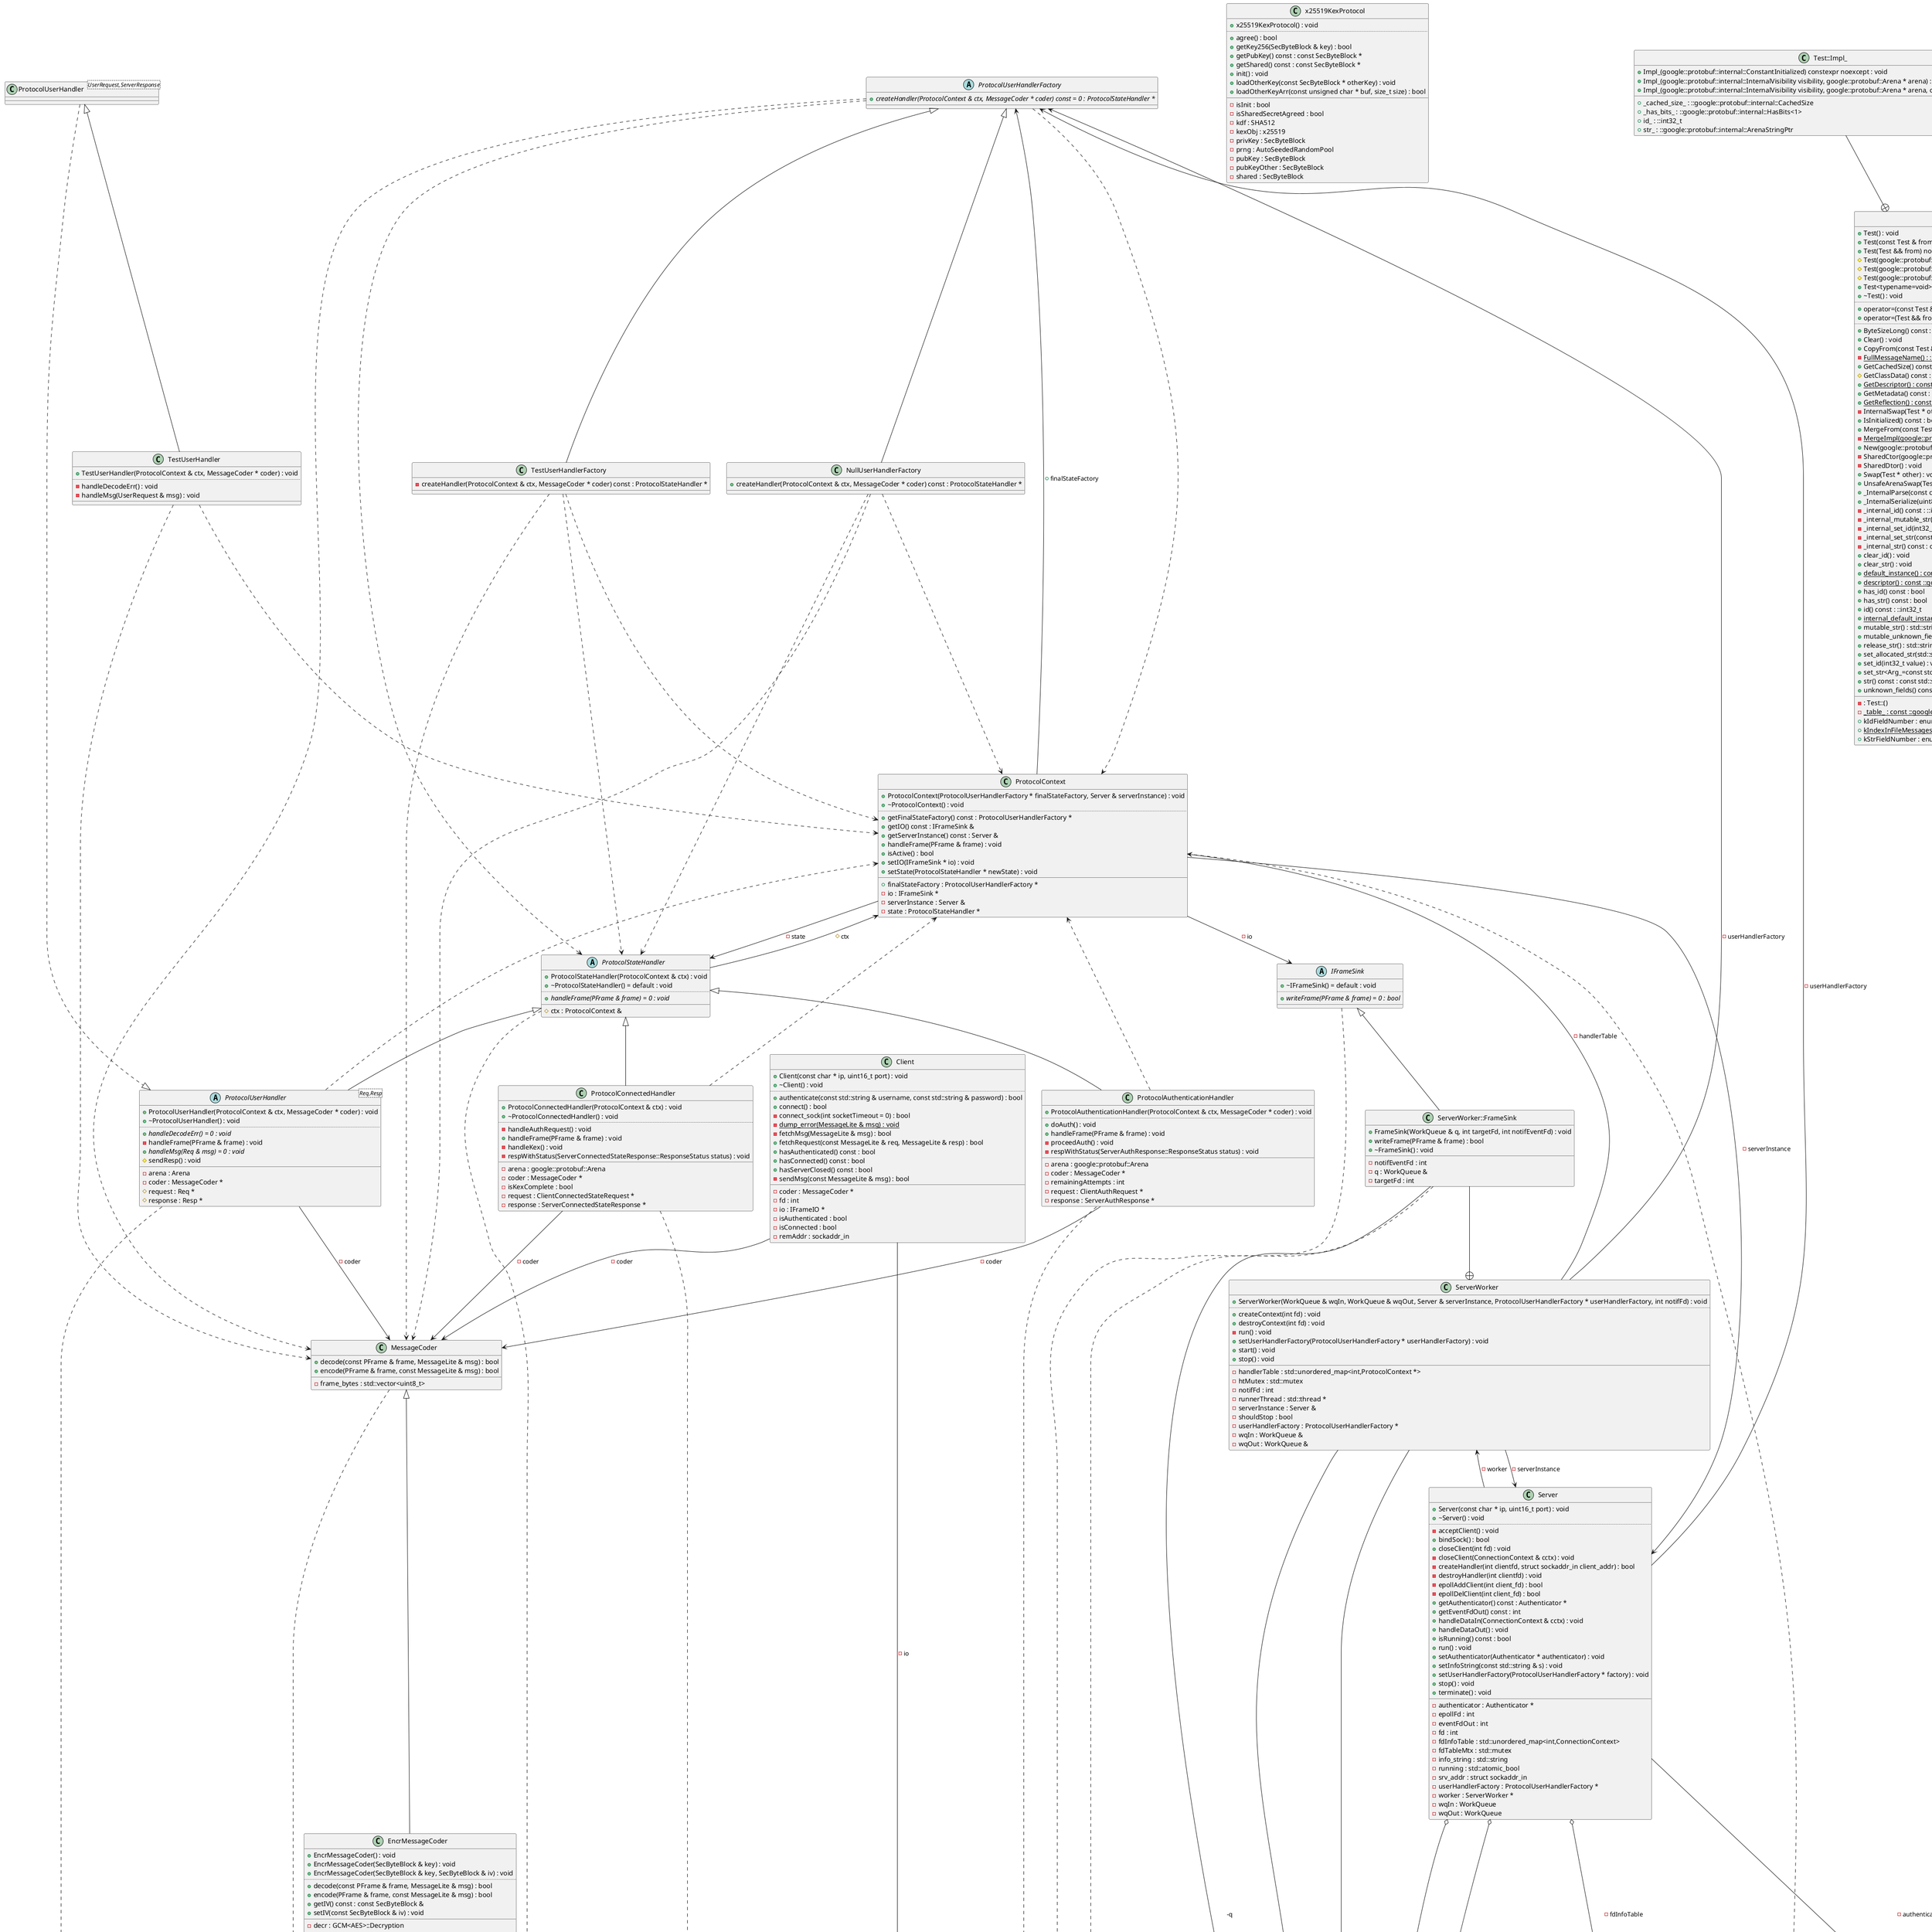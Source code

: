 @startuml
class "PFrame" as C_0001772138383063081990
class C_0001772138383063081990 {
+PFrame() : void
+PFrame(const PFrame & other) : void
+PFrame(PFrame && other) noexcept : void
+~PFrame() : void
..
+operator=(const PFrame & other) : PFrame &
+operator=(PFrame && other) noexcept : PFrame &
..
+allocMsg() : void
+erase() : void
__
-hasDynamicData : bool
+header : uint8_t
+len : uint16_t
+msg : const uint8_t *
}
abstract "IFrameIO" as C_0000368255071736256037
abstract C_0000368255071736256037 {
+~IFrameIO() = default : void
..
{abstract} +isEOF() = 0 : bool
{abstract} +isReadExhausted() = 0 : bool
{abstract} +isWriteExhausted() = 0 : bool
{abstract} +readFrame(PFrame & f) = 0 : bool
{abstract} +writeFrame(PFrame & f) = 0 : bool
__
}
class "WorkQueue" as C_0000413225465354068283
class C_0000413225465354068283 {
+WorkQueue() : void
..
+cancelFetch() : void
+fetchItemBlocking(WorkItem & itm) : void
+fetchItemNonBlocking(WorkItem & itm) : bool
+getQueuedCount() : int
+pushItem(const WorkItem & itm) : void
+pushItem(WorkItem && itm) : void
+setItemLimit(unsigned long n) : void
__
-cv : std::condition_variable
-fetchCancelled : bool
-itemLimit : unsigned long
-queue : std::queue<WorkItem>
-queueMutex : std::mutex
}
class "WorkQueue::CancelledException" as C_0001851961472811287418
class C_0001851961472811287418 {
-what() const noexcept : const char *
__
}
class "PFramer" as C_0002079222692820923786
class C_0002079222692820923786 {
+PFramer(WorkQueue & wq, int fd) : void
..
+isReadAgain() const : bool
+isReadEof() const : bool
-pushFrame() : void
+readAll() : void
-reset() : void
+tryRead() : bool
-tryRecv(void * buf, size_t n) : size_t
__
-assocFd : int
-lenRemainingBytes : unsigned int
-msgRemainingBytes : unsigned int
-readAgain : bool
-readEOF : bool
-readInProgress : bool
-rxdFrame : PFrame
-state : enum RxState
-wq : WorkQueue &
}
enum "PFramer::RxState" as C_0000744513698636528658
enum C_0000744513698636528658 {
RX_HEADER
RX_LEN
RX_MSG
}
abstract "IFrameSink" as C_0002016596168367621613
abstract C_0002016596168367621613 {
+~IFrameSink() = default : void
..
{abstract} +writeFrame(PFrame & frame) = 0 : bool
__
}
class "MessageCoder" as C_0000521409481286509234
class C_0000521409481286509234 {
+decode(const PFrame & frame, MessageLite & msg) : bool
+encode(PFrame & frame, const MessageLite & msg) : bool
__
-frame_bytes : std::vector<uint8_t>
}
abstract "ProtocolUserHandlerFactory" as C_0001013167965629105335
abstract C_0001013167965629105335 {
{abstract} +createHandler(ProtocolContext & ctx, MessageCoder * coder) const = 0 : ProtocolStateHandler *
__
}
class "ProtocolContext" as C_0000159043066032490316
class C_0000159043066032490316 {
+ProtocolContext(ProtocolUserHandlerFactory * finalStateFactory, Server & serverInstance) : void
+~ProtocolContext() : void
..
+getFinalStateFactory() const : ProtocolUserHandlerFactory *
+getIO() const : IFrameSink &
+getServerInstance() const : Server &
+handleFrame(PFrame & frame) : void
+isActive() : bool
+setIO(IFrameSink * io) : void
+setState(ProtocolStateHandler * newState) : void
__
+finalStateFactory : ProtocolUserHandlerFactory *
-io : IFrameSink *
-serverInstance : Server &
-state : ProtocolStateHandler *
}
abstract "ProtocolStateHandler" as C_0001108562568155713252
abstract C_0001108562568155713252 {
+ProtocolStateHandler(ProtocolContext & ctx) : void
+~ProtocolStateHandler() = default : void
..
{abstract} +handleFrame(PFrame & frame) = 0 : void
__
#ctx : ProtocolContext &
}
abstract "ProtocolUserHandler<Req,Resp>" as C_0000125432330192061577
abstract C_0000125432330192061577 {
+ProtocolUserHandler(ProtocolContext & ctx, MessageCoder * coder) : void
+~ProtocolUserHandler() : void
..
{abstract} +handleDecodeErr() = 0 : void
-handleFrame(PFrame & frame) : void
{abstract} +handleMsg(Req & msg) = 0 : void
#sendResp() : void
__
-arena : Arena
-coder : MessageCoder *
#request : Req *
#response : Resp *
}
class "Server" as C_0000099517403415114378
class C_0000099517403415114378 {
+Server(const char * ip, uint16_t port) : void
+~Server() : void
..
-acceptClient() : void
+bindSock() : bool
+closeClient(int fd) : void
-closeClient(ConnectionContext & cctx) : void
-createHandler(int clientfd, struct sockaddr_in client_addr) : bool
-destroyHandler(int clientfd) : void
-epollAddClient(int client_fd) : bool
-epollDelClient(int client_fd) : bool
+getAuthenticator() const : Authenticator *
+getEventFdOut() const : int
+handleDataIn(ConnectionContext & cctx) : void
+handleDataOut() : void
+isRunning() const : bool
+run() : void
+setAuthenticator(Authenticator * authenticator) : void
+setInfoString(const std::string & s) : void
+setUserHandlerFactory(ProtocolUserHandlerFactory * factory) : void
+stop() : void
+terminate() : void
__
-authenticator : Authenticator *
-epollFd : int
-eventFdOut : int
-fd : int
-fdInfoTable : std::unordered_map<int,ConnectionContext>
-fdTableMtx : std::mutex
-info_string : std::string
-running : std::atomic_bool
-srv_addr : struct sockaddr_in
-userHandlerFactory : ProtocolUserHandlerFactory *
-worker : ServerWorker *
-wqIn : WorkQueue
-wqOut : WorkQueue
}
class "ProtocolAuthenticationHandler" as C_0000421220929588781000
class C_0000421220929588781000 {
+ProtocolAuthenticationHandler(ProtocolContext & ctx, MessageCoder * coder) : void
..
+doAuth() : void
+handleFrame(PFrame & frame) : void
-proceedAuth() : void
-respWithStatus(ServerAuthResponse::ResponseStatus status) : void
__
-arena : google::protobuf::Arena
-coder : MessageCoder *
-remainingAttempts : int
-request : ClientAuthRequest *
-response : ServerAuthResponse *
}
class "ServerWorker" as C_0000937459447376874050
class C_0000937459447376874050 {
+ServerWorker(WorkQueue & wqIn, WorkQueue & wqOut, Server & serverInstance, ProtocolUserHandlerFactory * userHandlerFactory, int notifFd) : void
..
+createContext(int fd) : void
+destroyContext(int fd) : void
-run() : void
+setUserHandlerFactory(ProtocolUserHandlerFactory * userHandlerFactory) : void
+start() : void
+stop() : void
__
-handlerTable : std::unordered_map<int,ProtocolContext *>
-htMutex : std::mutex
-notifFd : int
-runnerThread : std::thread *
-serverInstance : Server &
-shouldStop : bool
-userHandlerFactory : ProtocolUserHandlerFactory *
-wqIn : WorkQueue &
-wqOut : WorkQueue &
}
class "ServerWorker::FrameSink" as C_0001815292306860725455
class C_0001815292306860725455 {
+FrameSink(WorkQueue & q, int targetFd, int notifEventFd) : void
+writeFrame(PFrame & frame) : bool
+~FrameSink() : void
__
-notifEventFd : int
-q : WorkQueue &
-targetFd : int
}
class "PDeframer" as C_0000905078507790989285
class C_0000905078507790989285 {
+PDeframer() : void
..
+isWriteAgain() const : bool
+isWriteEof() const : bool
+isWriteInProgress() const : bool
-resetAll() : void
+resetState() : void
+setSentItem(const WorkItem & sentItem) : bool
-trySend(void * buf, size_t n) : size_t
+tryWrite() : bool
+writeAll() : bool
__
-assocFd : int
-lenRemainingBytes : unsigned int
-msgRemainingBytes : unsigned int
-state : enum RxState
-txdFrame : PFrame
-writeAgain : bool
-writeEOF : bool
-writeInProgress : bool
}
enum "PDeframer::RxState" as C_0000032890696926555652
enum C_0000032890696926555652 {
TX_HEADER
TX_LEN
TX_MSG
}
abstract "IAuthenticationStrategy" as C_0001399992001799140315
abstract C_0001399992001799140315 {
+~IAuthenticationStrategy() = default : void
..
{abstract} +verify(ClientAuthRequest & req) = 0 : bool
__
}
class "TrustAuthentication" as C_0001669769533097337270
class C_0001669769533097337270 {
+verify(ClientAuthRequest & req) : bool
__
}
class "PasswordAuthentication" as C_0000282408967583958009
class C_0000282408967583958009 {
+PasswordAuthentication(std::string password) : void
..
+verify(ClientAuthRequest & req) : bool
__
-password : std::string
}
class "UserInfo" as C_0002154100137202431943
class C_0002154100137202431943 {
+~UserInfo() : void
__
+supportedAuths : std::list<IAuthenticationStrategy *>
}
class "Authenticator" as C_0000704468137843898889
class C_0000704468137843898889 {
+addUser(const std::string & username, IAuthenticationStrategy * method) : void
+authenticate(ClientAuthRequest & req) : bool
+delUser(const std::string & username) : void
__
-userTable : std::unordered_map<std::string,UserInfo>
}
class "ConnectionContext" as C_0000439368331391122494
class C_0000439368331391122494 {
+ConnectionContext(int fd, WorkQueue & wqin, WorkQueue & wqout, sockaddr_in & client_addr) : void
__
+client_addr : sockaddr_in
+deframer : PDeframer
+fd : int
+framer : PFramer
+txReady : bool
}
class "NullUserHandlerFactory" as C_0000970574400319610151
class C_0000970574400319610151 {
+createHandler(ProtocolContext & ctx, MessageCoder * coder) const : ProtocolStateHandler *
__
}
class "TestUserHandlerFactory" as C_0001080990835532108106
class C_0001080990835532108106 {
-createHandler(ProtocolContext & ctx, MessageCoder * coder) const : ProtocolStateHandler *
__
}
class "ProtocolUserHandler<UserRequest,ServerResponse>" as C_0000788431645964313302
class C_0000788431645964313302 {
__
}
class "TestUserHandler" as C_0001887797911965546684
class C_0001887797911965546684 {
+TestUserHandler(ProtocolContext & ctx, MessageCoder * coder) : void
..
-handleDecodeErr() : void
-handleMsg(UserRequest & msg) : void
__
}
class "ProtocolConnectedHandler" as C_0001557316170505719203
class C_0001557316170505719203 {
+ProtocolConnectedHandler(ProtocolContext & ctx) : void
+~ProtocolConnectedHandler() : void
..
-handleAuthRequest() : void
+handleFrame(PFrame & frame) : void
-handleKex() : void
-respWithStatus(ServerConnectedStateResponse::ResponseStatus status) : void
__
-arena : google::protobuf::Arena
-coder : MessageCoder *
-isKexComplete : bool
-request : ClientConnectedStateRequest *
-response : ServerConnectedStateResponse *
}
class "x25519KexProtocol" as C_0000181946487677438623
class C_0000181946487677438623 {
+x25519KexProtocol() : void
..
+agree() : bool
+getKey256(SecByteBlock & key) : bool
+getPubKey() const : const SecByteBlock *
+getShared() const : const SecByteBlock *
+init() : void
+loadOtherKey(const SecByteBlock * otherKey) : void
+loadOtherKeyArr(const unsigned char * buf, size_t size) : bool
__
-isInit : bool
-isSharedSecretAgreed : bool
-kdf : SHA512
-kexObj : x25519
-privKey : SecByteBlock
-prng : AutoSeededRandomPool
-pubKey : SecByteBlock
-pubKeyOther : SecByteBlock
-shared : SecByteBlock
}
class "EncrMessageCoder" as C_0001852152343959166745
class C_0001852152343959166745 {
+EncrMessageCoder() : void
+EncrMessageCoder(SecByteBlock & key) : void
+EncrMessageCoder(SecByteBlock & key, SecByteBlock & iv) : void
..
+decode(const PFrame & frame, MessageLite & msg) : bool
+encode(PFrame & frame, const MessageLite & msg) : bool
+getIV() const : const SecByteBlock &
+setIV(const SecByteBlock & iv) : void
__
-decr : GCM<AES>::Decryption
-enc : CryptoPP::HexEncoder
-encr : GCM<AES>::Encryption
-init_iv : SecByteBlock
-ivsize : const size_t
-key : SecByteBlock
-msgBuf : std::vector<uint8_t>
-prng : AutoSeededRandomPool
}
class "IOFrameSocket" as C_0000072811412987537340
class C_0000072811412987537340 {
+IOFrameSocket(int sockfd, int timeout = 0) : void
..
+isEOF() : bool
+isReadExhausted() : bool
+isWriteExhausted() : bool
+readFrame(PFrame & f) : bool
+recvFrame(PFrame & f) : bool
+sendFrame(PFrame & f) : bool
+setTimeout(int seconds) const : void
-try_recv(void * buf, size_t n) : size_t
-try_send(const void * buf, size_t n) : size_t
+writeFrame(PFrame & f) : bool
__
-conn_open : bool
-msgBuf : std::vector<uint8_t>
-read_eagain : bool
-sockfd : int
-write_eagain : bool
}
class "Client" as C_0001106453201833708579
class C_0001106453201833708579 {
+Client(const char * ip, uint16_t port) : void
+~Client() : void
..
+authenticate(const std::string & username, const std::string & password) : bool
+connect() : bool
-connect_sock(int socketTimeout = 0) : bool
{static} -dump_error(MessageLite & msg) : void
-fetchMsg(MessageLite & msg) : bool
+fetchRequest(const MessageLite & req, MessageLite & resp) : bool
+hasAuthenticated() const : bool
+hasConnected() const : bool
+hasServerClosed() const : bool
-sendMsg(const MessageLite & msg) : bool
__
-coder : MessageCoder *
-fd : int
-io : IFrameIO *
-isAuthenticated : bool
-isConnected : bool
-remAddr : sockaddr_in
}
class "Test" as C_0001613713295908831163
class C_0001613713295908831163 {
+Test() : void
+Test(const Test & from) : void
+Test(Test && from) noexcept : void
#Test(google::protobuf::Arena * arena) : void
#Test(google::protobuf::Arena * arena, const Test & from) : void
#Test(google::protobuf::Arena * arena, Test && from) noexcept : void
+Test<typename=void>(google::protobuf::internal::ConstantInitialized) : void
+~Test() : void
..
+operator=(const Test & from) : Test &
+operator=(Test && from) noexcept : Test &
..
+ByteSizeLong() const : ::size_t
+Clear() : void
+CopyFrom(const Test & from) : void
{static} -FullMessageName() : ::absl::string_view
+GetCachedSize() const : int
#GetClassData() const : const ::google::protobuf::MessageLite::ClassData *
{static} +GetDescriptor() : const ::google::protobuf::Descriptor *
+GetMetadata() const : ::google::protobuf::Metadata
{static} +GetReflection() : const ::google::protobuf::Reflection *
-InternalSwap(Test * other) : void
+IsInitialized() const : bool
+MergeFrom(const Test & from) : void
{static} -MergeImpl(google::protobuf::MessageLite & to_msg, const ::google::protobuf::MessageLite & from_msg) : void
+New(google::protobuf::Arena * arena = nullptr) const : Test *
-SharedCtor(google::protobuf::Arena * arena) : void
-SharedDtor() : void
+Swap(Test * other) : void
+UnsafeArenaSwap(Test * other) : void
+_InternalParse(const char * ptr, google::protobuf::internal::ParseContext * ctx) : const char *
+_InternalSerialize(uint8_t * target, google::protobuf::io::EpsCopyOutputStream * stream) const : ::uint8_t *
-_internal_id() const : ::int32_t
-_internal_mutable_str() : std::string *
-_internal_set_id(int32_t value) : void
-_internal_set_str(const std::string & value) : void
-_internal_str() const : const std::string &
+clear_id() : void
+clear_str() : void
{static} +default_instance() : const Test &
{static} +descriptor() : const ::google::protobuf::Descriptor *
+has_id() const : bool
+has_str() const : bool
+id() const : ::int32_t
{static} +internal_default_instance() : const Test *
+mutable_str() : std::string *
+mutable_unknown_fields() : ::google::protobuf::UnknownFieldSet *
+release_str() : std::string *
+set_allocated_str(std::string * value) : void
+set_id(int32_t value) : void
+set_str<Arg_=const std::string &,Args_...>(Arg_ && arg, Args_... args) : void
+str() const : const std::string &
+unknown_fields() const : const ::google::protobuf::UnknownFieldSet &
__
- : Test::()
{static} -_table_ : const ::google::protobuf::internal::TcParseTable<1,2,0,25,2>
+kIdFieldNumber : enum
{static} +kIndexInFileMessages : const int
+kStrFieldNumber : enum
}
class "Test::Impl_" as C_0000301408383510483355
class C_0000301408383510483355 {
+Impl_(google::protobuf::internal::ConstantInitialized) constexpr noexcept : void
+Impl_(google::protobuf::internal::InternalVisibility visibility, google::protobuf::Arena * arena) : void
+Impl_(google::protobuf::internal::InternalVisibility visibility, google::protobuf::Arena * arena, const Impl_ & from) : void
__
+_cached_size_ : ::google::protobuf::internal::CachedSize
+_has_bits_ : ::google::protobuf::internal::HasBits<1>
+id_ : ::int32_t
+str_ : ::google::protobuf::internal::ArenaStringPtr
}
class "Test::()" as C_0002004998428684284345
class C_0002004998428684284345 {
__
+_impl_ : Impl_
}
class "Test::_Internal" as C_0000969401458088242992
class C_0000969401458088242992 {
__
}
class "TestDefaultTypeInternal" as C_0001381264346604786731
class C_0001381264346604786731 {
__
}
C_0000368255071736256037 ..> C_0001772138383063081990
C_0000413225465354068283 o-- C_0001772138383063081990 : -queue
C_0001851961472811287418 --+ C_0000413225465354068283
C_0002079222692820923786 --> C_0000413225465354068283 : -wq
C_0002079222692820923786 o-- C_0000744513698636528658 : -state
C_0002079222692820923786 o-- C_0001772138383063081990 : -rxdFrame
C_0000744513698636528658 --+ C_0002079222692820923786
C_0002016596168367621613 ..> C_0001772138383063081990
C_0000521409481286509234 ..> C_0001772138383063081990
C_0001013167965629105335 ..> C_0000159043066032490316
C_0001013167965629105335 ..> C_0000521409481286509234
C_0001013167965629105335 ..> C_0001108562568155713252
C_0000159043066032490316 ..> C_0001772138383063081990
C_0000159043066032490316 --> C_0002016596168367621613 : -io
C_0000159043066032490316 --> C_0000099517403415114378 : -serverInstance
C_0000159043066032490316 --> C_0001108562568155713252 : -state
C_0000159043066032490316 --> C_0001013167965629105335 : +finalStateFactory
C_0001108562568155713252 ..> C_0001772138383063081990
C_0001108562568155713252 --> C_0000159043066032490316 : #ctx
C_0000125432330192061577 ..> C_0001772138383063081990
C_0000125432330192061577 ..> C_0000159043066032490316
C_0000125432330192061577 --> C_0000521409481286509234 : -coder
C_0001108562568155713252 <|-- C_0000125432330192061577
C_0000099517403415114378 --> C_0000937459447376874050 : -worker
C_0000099517403415114378 --> C_0000704468137843898889 : -authenticator
C_0000099517403415114378 o-- C_0000413225465354068283 : -wqIn
C_0000099517403415114378 o-- C_0000413225465354068283 : -wqOut
C_0000099517403415114378 o-- C_0000439368331391122494 : -fdInfoTable
C_0000099517403415114378 --> C_0001013167965629105335 : -userHandlerFactory
C_0000421220929588781000 ..> C_0000159043066032490316
C_0000421220929588781000 ..> C_0001772138383063081990
C_0000421220929588781000 --> C_0000521409481286509234 : -coder
C_0001108562568155713252 <|-- C_0000421220929588781000
C_0000937459447376874050 --> C_0000413225465354068283 : -wqIn
C_0000937459447376874050 --> C_0000413225465354068283 : -wqOut
C_0000937459447376874050 --> C_0000159043066032490316 : -handlerTable
C_0000937459447376874050 --> C_0001013167965629105335 : -userHandlerFactory
C_0000937459447376874050 --> C_0000099517403415114378 : -serverInstance
C_0001815292306860725455 --+ C_0000937459447376874050
C_0001815292306860725455 ..> C_0001772138383063081990
C_0001815292306860725455 --> C_0000413225465354068283 : -q
C_0002016596168367621613 <|-- C_0001815292306860725455
C_0000905078507790989285 o-- C_0000032890696926555652 : -state
C_0000905078507790989285 o-- C_0001772138383063081990 : -txdFrame
C_0000032890696926555652 --+ C_0000905078507790989285
C_0001399992001799140315 <|-- C_0001669769533097337270
C_0001399992001799140315 <|-- C_0000282408967583958009
C_0002154100137202431943 --> C_0001399992001799140315 : +supportedAuths
C_0000704468137843898889 ..> C_0001399992001799140315
C_0000704468137843898889 o-- C_0002154100137202431943 : -userTable
C_0000439368331391122494 ..> C_0000413225465354068283
C_0000439368331391122494 o-- C_0002079222692820923786 : +framer
C_0000439368331391122494 o-- C_0000905078507790989285 : +deframer
C_0000970574400319610151 ..> C_0000159043066032490316
C_0000970574400319610151 ..> C_0000521409481286509234
C_0000970574400319610151 ..> C_0001108562568155713252
C_0001013167965629105335 <|-- C_0000970574400319610151
C_0001080990835532108106 ..> C_0000159043066032490316
C_0001080990835532108106 ..> C_0000521409481286509234
C_0001080990835532108106 ..> C_0001108562568155713252
C_0001013167965629105335 <|-- C_0001080990835532108106
C_0000788431645964313302 ..|> C_0000125432330192061577
C_0001887797911965546684 ..> C_0000159043066032490316
C_0001887797911965546684 ..> C_0000521409481286509234
C_0000788431645964313302 <|-- C_0001887797911965546684
C_0001557316170505719203 ..> C_0000159043066032490316
C_0001557316170505719203 ..> C_0001772138383063081990
C_0001557316170505719203 --> C_0000521409481286509234 : -coder
C_0001108562568155713252 <|-- C_0001557316170505719203
C_0001852152343959166745 ..> C_0001772138383063081990
C_0000521409481286509234 <|-- C_0001852152343959166745
C_0000072811412987537340 ..> C_0001772138383063081990
C_0000368255071736256037 <|-- C_0000072811412987537340
C_0001106453201833708579 --> C_0000368255071736256037 : -io
C_0001106453201833708579 --> C_0000521409481286509234 : -coder
C_0001613713295908831163 o-- C_0002004998428684284345
C_0000301408383510483355 --+ C_0001613713295908831163
C_0000969401458088242992 --+ C_0001613713295908831163

'Generated with clang-uml, version 0.5.2-31-ge21c2d2
'LLVM version clang version 16.0.6 (Fedora 16.0.6-4.fc38)
@enduml
